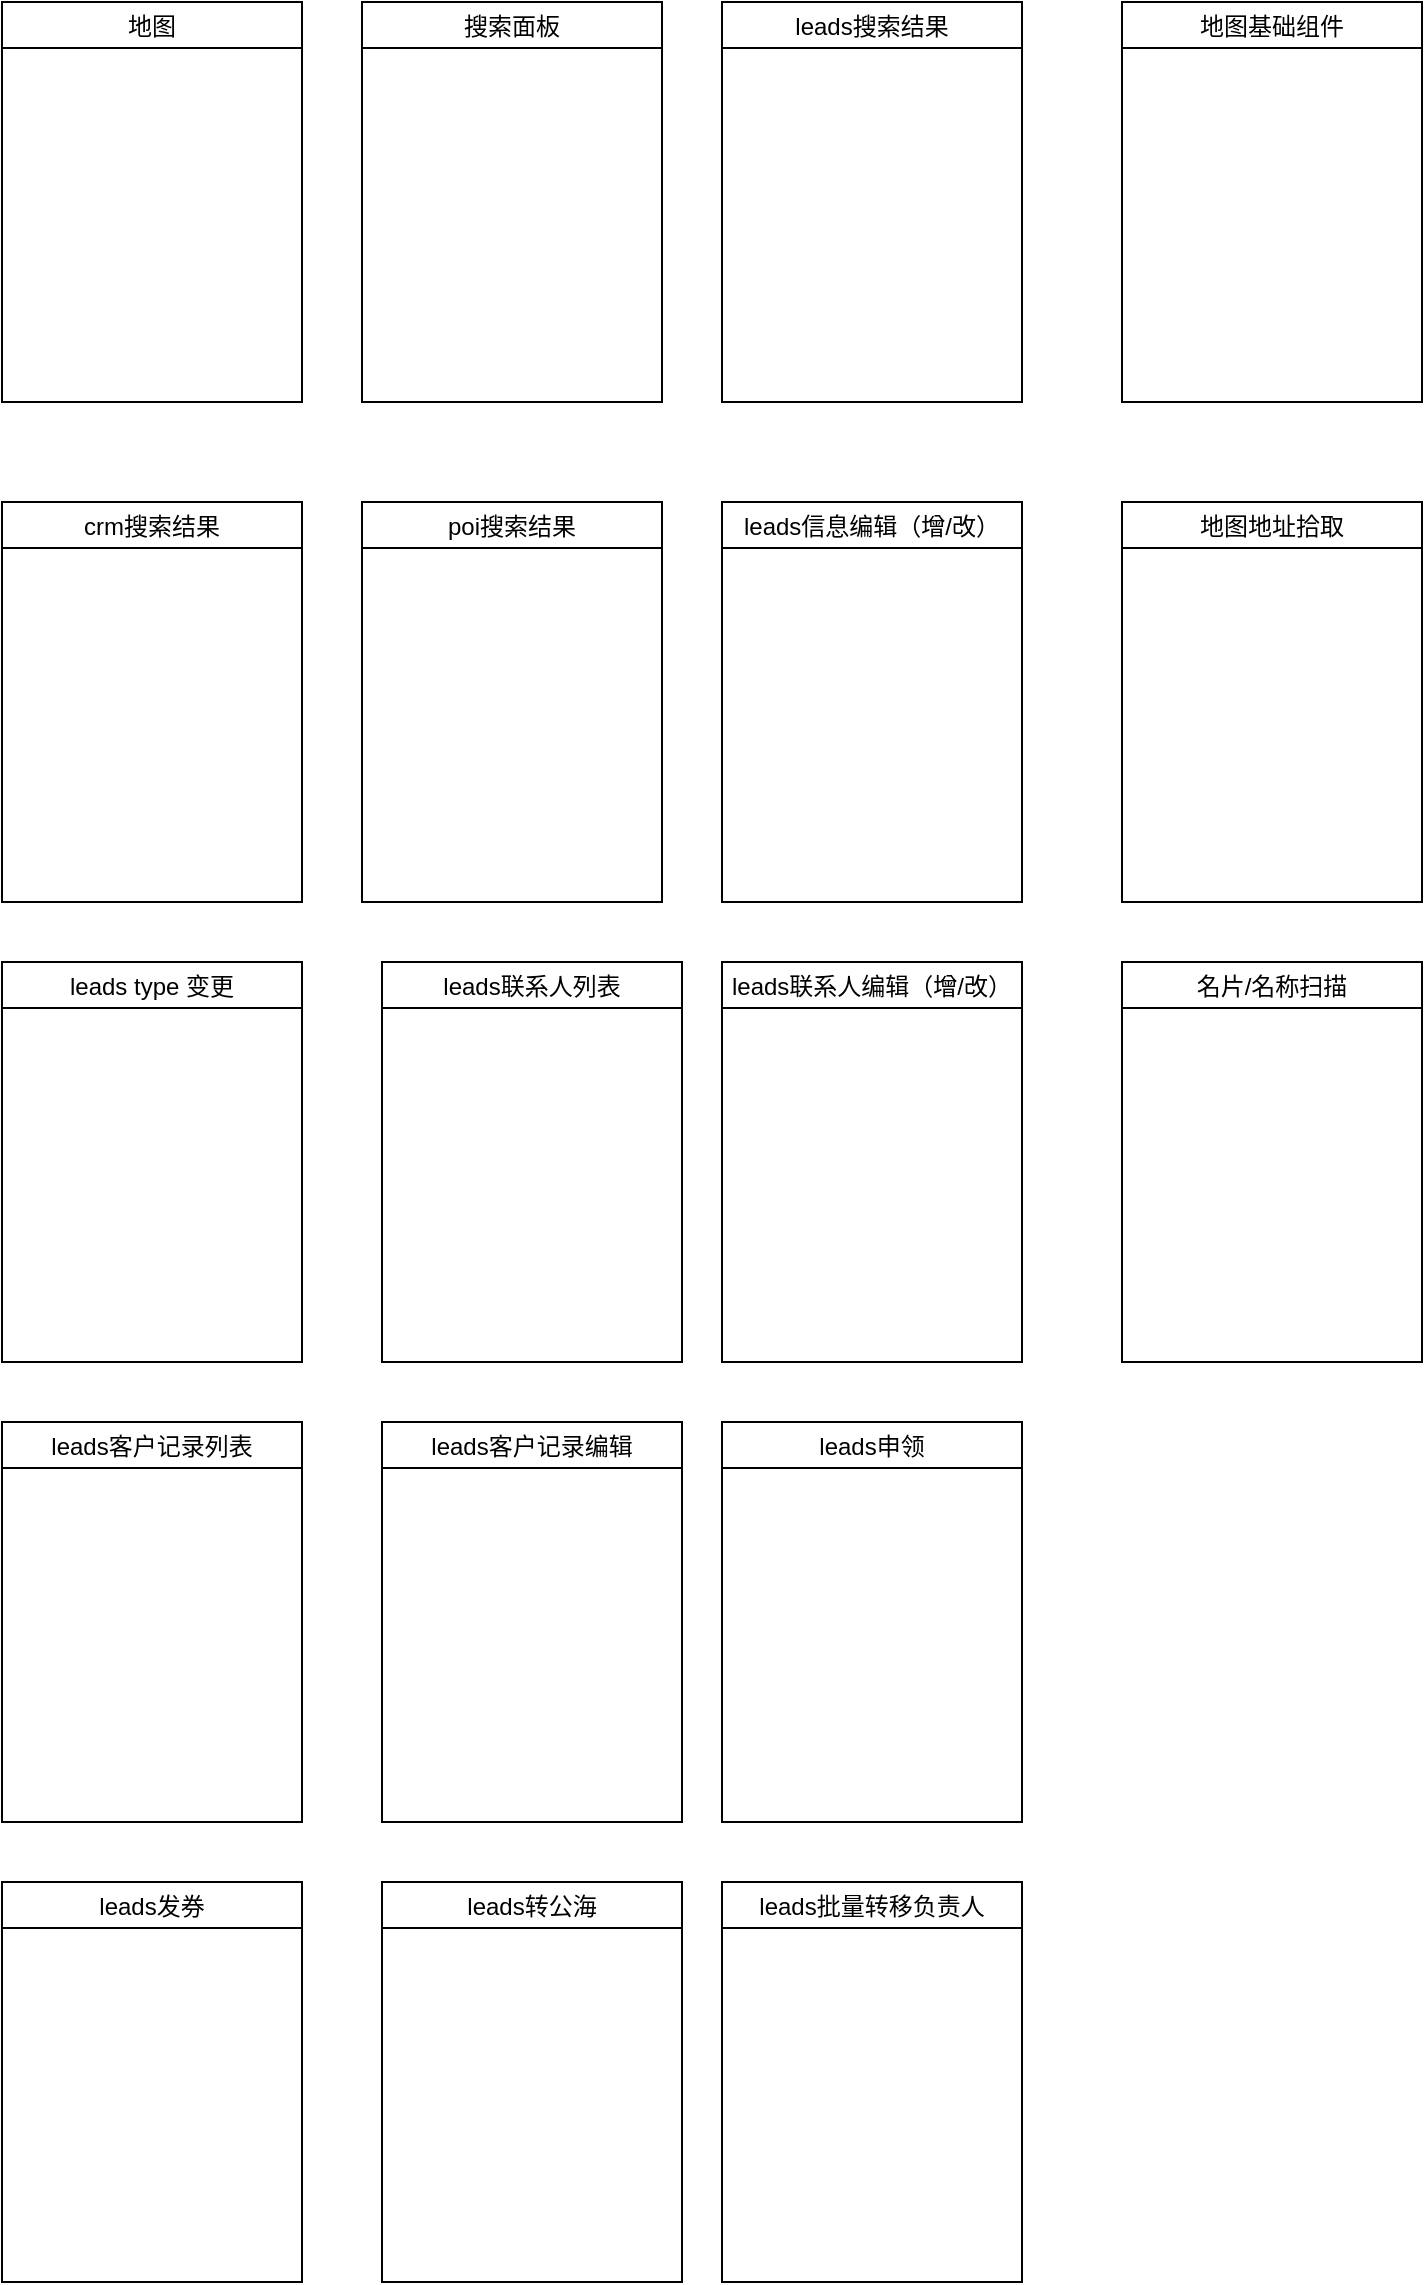 <mxfile version="14.4.9" type="github">
  <diagram id="lm9k0x7NGWXTzrqfaZrK" name="Page-1">
    <mxGraphModel dx="706" dy="643" grid="1" gridSize="10" guides="1" tooltips="1" connect="1" arrows="1" fold="1" page="1" pageScale="1" pageWidth="827" pageHeight="1169" math="0" shadow="0">
      <root>
        <mxCell id="0" />
        <mxCell id="1" parent="0" />
        <mxCell id="AmwR15StngVFYwORtQfd-2" value="地图" style="swimlane;fontStyle=0" vertex="1" parent="1">
          <mxGeometry x="20" y="10" width="150" height="200" as="geometry" />
        </mxCell>
        <mxCell id="AmwR15StngVFYwORtQfd-3" value="leads搜索结果" style="swimlane;fontStyle=0" vertex="1" parent="1">
          <mxGeometry x="380" y="10" width="150" height="200" as="geometry" />
        </mxCell>
        <mxCell id="AmwR15StngVFYwORtQfd-4" value="搜索面板" style="swimlane;fontStyle=0" vertex="1" parent="1">
          <mxGeometry x="200" y="10" width="150" height="200" as="geometry" />
        </mxCell>
        <mxCell id="AmwR15StngVFYwORtQfd-5" value="crm搜索结果" style="swimlane;fontStyle=0" vertex="1" parent="1">
          <mxGeometry x="20" y="260" width="150" height="200" as="geometry" />
        </mxCell>
        <mxCell id="AmwR15StngVFYwORtQfd-6" value="poi搜索结果" style="swimlane;fontStyle=0" vertex="1" parent="1">
          <mxGeometry x="200" y="260" width="150" height="200" as="geometry" />
        </mxCell>
        <mxCell id="AmwR15StngVFYwORtQfd-7" value="leads信息编辑（增/改）" style="swimlane;fontStyle=0" vertex="1" parent="1">
          <mxGeometry x="380" y="260" width="150" height="200" as="geometry" />
        </mxCell>
        <mxCell id="AmwR15StngVFYwORtQfd-8" value="leads type 变更" style="swimlane;fontStyle=0" vertex="1" parent="1">
          <mxGeometry x="20" y="490" width="150" height="200" as="geometry" />
        </mxCell>
        <mxCell id="AmwR15StngVFYwORtQfd-9" value="leads联系人列表" style="swimlane;fontStyle=0" vertex="1" parent="1">
          <mxGeometry x="210" y="490" width="150" height="200" as="geometry" />
        </mxCell>
        <mxCell id="AmwR15StngVFYwORtQfd-10" value="leads联系人编辑（增/改）" style="swimlane;fontStyle=0" vertex="1" parent="1">
          <mxGeometry x="380" y="490" width="150" height="200" as="geometry" />
        </mxCell>
        <mxCell id="AmwR15StngVFYwORtQfd-11" value="leads客户记录列表" style="swimlane;fontStyle=0" vertex="1" parent="1">
          <mxGeometry x="20" y="720" width="150" height="200" as="geometry" />
        </mxCell>
        <mxCell id="AmwR15StngVFYwORtQfd-12" value="leads客户记录编辑" style="swimlane;fontStyle=0" vertex="1" parent="1">
          <mxGeometry x="210" y="720" width="150" height="200" as="geometry" />
        </mxCell>
        <mxCell id="AmwR15StngVFYwORtQfd-13" value="leads申领" style="swimlane;fontStyle=0" vertex="1" parent="1">
          <mxGeometry x="380" y="720" width="150" height="200" as="geometry" />
        </mxCell>
        <mxCell id="AmwR15StngVFYwORtQfd-14" value="leads发券" style="swimlane;fontStyle=0" vertex="1" parent="1">
          <mxGeometry x="20" y="950" width="150" height="200" as="geometry" />
        </mxCell>
        <mxCell id="AmwR15StngVFYwORtQfd-15" value="leads转公海" style="swimlane;fontStyle=0" vertex="1" parent="1">
          <mxGeometry x="210" y="950" width="150" height="200" as="geometry" />
        </mxCell>
        <mxCell id="AmwR15StngVFYwORtQfd-16" value="leads批量转移负责人" style="swimlane;fontStyle=0" vertex="1" parent="1">
          <mxGeometry x="380" y="950" width="150" height="200" as="geometry" />
        </mxCell>
        <mxCell id="AmwR15StngVFYwORtQfd-17" value="地图基础组件" style="swimlane;fontStyle=0" vertex="1" parent="1">
          <mxGeometry x="580" y="10" width="150" height="200" as="geometry" />
        </mxCell>
        <mxCell id="AmwR15StngVFYwORtQfd-18" value="地图地址拾取" style="swimlane;fontStyle=0" vertex="1" parent="1">
          <mxGeometry x="580" y="260" width="150" height="200" as="geometry" />
        </mxCell>
        <mxCell id="AmwR15StngVFYwORtQfd-19" value="名片/名称扫描" style="swimlane;fontStyle=0" vertex="1" parent="1">
          <mxGeometry x="580" y="490" width="150" height="200" as="geometry" />
        </mxCell>
      </root>
    </mxGraphModel>
  </diagram>
</mxfile>
